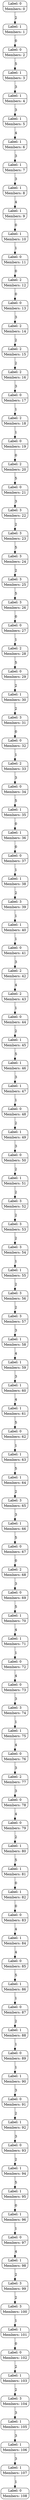 digraph G {
  node [shape=Mrecord];
  room_50 [label="{Label: 0|Members: 50}"];
  room_56 [label="{Label: 3|Members: 56}"];
  room_54 [label="{Label: 3|Members: 54}"];
  room_38 [label="{Label: 1|Members: 38}"];
  room_32 [label="{Label: 0|Members: 32}"];
  room_36 [label="{Label: 1|Members: 36}"];
  room_37 [label="{Label: 0|Members: 37}"];
  room_49 [label="{Label: 1|Members: 49}"];
  room_61 [label="{Label: 1|Members: 61}"];
  room_48 [label="{Label: 0|Members: 48}"];
  room_64 [label="{Label: 1|Members: 64}"];
  room_68 [label="{Label: 2|Members: 68}"];
  room_72 [label="{Label: 0|Members: 72}"];
  room_45 [label="{Label: 1|Members: 45}"];
  room_0 [label="{Label: 0|Members: 0}"];
  room_19 [label="{Label: 0|Members: 19}"];
  room_13 [label="{Label: 0|Members: 13}"];
  room_34 [label="{Label: 0|Members: 34}"];
  room_40 [label="{Label: 1|Members: 40}"];
  room_3 [label="{Label: 1|Members: 3}"];
  room_33 [label="{Label: 2|Members: 33}"];
  room_73 [label="{Label: 0|Members: 73}"];
  room_93 [label="{Label: 0|Members: 93}"];
  room_92 [label="{Label: 1|Members: 92}"];
  room_83 [label="{Label: 0|Members: 83}"];
  room_94 [label="{Label: 1|Members: 94}"];
  room_97 [label="{Label: 0|Members: 97}"];
  room_80 [label="{Label: 1|Members: 80}"];
  room_102 [label="{Label: 0|Members: 102}"];
  room_52 [label="{Label: 3|Members: 52}"];
  room_18 [label="{Label: 2|Members: 18}"];
  room_90 [label="{Label: 1|Members: 90}"];
  room_103 [label="{Label: 1|Members: 103}"];
  room_108 [label="{Label: 0|Members: 108}"];
  room_17 [label="{Label: 0|Members: 17}"];
  room_99 [label="{Label: 3|Members: 99}"];
  room_86 [label="{Label: 1|Members: 86}"];
  room_67 [label="{Label: 0|Members: 67}"];
  room_60 [label="{Label: 1|Members: 60}"];
  room_98 [label="{Label: 1|Members: 98}"];
  room_78 [label="{Label: 0|Members: 78}"];
  room_31 [label="{Label: 3|Members: 31}"];
  room_46 [label="{Label: 1|Members: 46}"];
  room_85 [label="{Label: 0|Members: 85}"];
  room_84 [label="{Label: 1|Members: 84}"];
  room_76 [label="{Label: 0|Members: 76}"];
  room_27 [label="{Label: 0|Members: 27}"];
  room_39 [label="{Label: 3|Members: 39}"];
  room_7 [label="{Label: 1|Members: 7}"];
  room_26 [label="{Label: 3|Members: 26}"];
  room_42 [label="{Label: 2|Members: 42}"];
  room_6 [label="{Label: 1|Members: 6}"];
  room_66 [label="{Label: 1|Members: 66}"];
  room_70 [label="{Label: 1|Members: 70}"];
  room_9 [label="{Label: 1|Members: 9}"];
  room_71 [label="{Label: 1|Members: 71}"];
  room_82 [label="{Label: 1|Members: 82}"];
  room_41 [label="{Label: 0|Members: 41}"];
  room_81 [label="{Label: 1|Members: 81}"];
  room_4 [label="{Label: 1|Members: 4}"];
  room_24 [label="{Label: 3|Members: 24}"];
  room_2 [label="{Label: 0|Members: 2}"];
  room_44 [label="{Label: 0|Members: 44}"];
  room_87 [label="{Label: 0|Members: 87}"];
  room_57 [label="{Label: 3|Members: 57}"];
  room_100 [label="{Label: 3|Members: 100}"];
  room_101 [label="{Label: 1|Members: 101}"];
  room_1 [label="{Label: 1|Members: 1}"];
  room_96 [label="{Label: 1|Members: 96}"];
  room_88 [label="{Label: 1|Members: 88}"];
  room_15 [label="{Label: 2|Members: 15}"];
  room_16 [label="{Label: 2|Members: 16}"];
  room_89 [label="{Label: 0|Members: 89}"];
  room_95 [label="{Label: 1|Members: 95}"];
  room_104 [label="{Label: 3|Members: 104}"];
  room_35 [label="{Label: 1|Members: 35}"];
  room_55 [label="{Label: 1|Members: 55}"];
  room_74 [label="{Label: 3|Members: 74}"];
  room_107 [label="{Label: 1|Members: 107}"];
  room_62 [label="{Label: 0|Members: 62}"];
  room_11 [label="{Label: 0|Members: 11}"];
  room_20 [label="{Label: 2|Members: 20}"];
  room_8 [label="{Label: 1|Members: 8}"];
  room_23 [label="{Label: 3|Members: 23}"];
  room_47 [label="{Label: 1|Members: 47}"];
  room_30 [label="{Label: 1|Members: 30}"];
  room_51 [label="{Label: 1|Members: 51}"];
  room_69 [label="{Label: 0|Members: 69}"];
  room_77 [label="{Label: 2|Members: 77}"];
  room_29 [label="{Label: 0|Members: 29}"];
  room_75 [label="{Label: 1|Members: 75}"];
  room_53 [label="{Label: 3|Members: 53}"];
  room_59 [label="{Label: 1|Members: 59}"];
  room_22 [label="{Label: 3|Members: 22}"];
  room_10 [label="{Label: 1|Members: 10}"];
  room_63 [label="{Label: 1|Members: 63}"];
  room_105 [label="{Label: 1|Members: 105}"];
  room_21 [label="{Label: 0|Members: 21}"];
  room_28 [label="{Label: 2|Members: 28}"];
  room_65 [label="{Label: 3|Members: 65}"];
  room_12 [label="{Label: 2|Members: 12}"];
  room_25 [label="{Label: 3|Members: 25}"];
  room_79 [label="{Label: 0|Members: 79}"];
  room_58 [label="{Label: 1|Members: 58}"];
  room_14 [label="{Label: 2|Members: 14}"];
  room_43 [label="{Label: 2|Members: 43}"];
  room_91 [label="{Label: 0|Members: 91}"];
  room_5 [label="{Label: 1|Members: 5}"];
  room_106 [label="{Label: 1|Members: 106}"];
  room_50 -> room_51 [label="2"];
  room_56 -> room_57 [label="2"];
  room_54 -> room_55 [label="1"];
  room_38 -> room_39 [label="2"];
  room_32 -> room_33 [label="1"];
  room_36 -> room_37 [label="0"];
  room_37 -> room_38 [label="1"];
  room_49 -> room_50 [label="3"];
  room_61 -> room_62 [label="5"];
  room_48 -> room_49 [label="2"];
  room_64 -> room_65 [label="2"];
  room_68 -> room_69 [label="3"];
  room_72 -> room_73 [label="4"];
  room_45 -> room_46 [label="5"];
  room_0 -> room_1 [label="2"];
  room_19 -> room_20 [label="0"];
  room_13 -> room_14 [label="3"];
  room_34 -> room_35 [label="5"];
  room_40 -> room_41 [label="1"];
  room_3 -> room_4 [label="3"];
  room_33 -> room_34 [label="3"];
  room_73 -> room_74 [label="3"];
  room_93 -> room_94 [label="2"];
  room_92 -> room_93 [label="3"];
  room_83 -> room_84 [label="4"];
  room_94 -> room_95 [label="5"];
  room_97 -> room_98 [label="4"];
  room_80 -> room_81 [label="5"];
  room_102 -> room_103 [label="2"];
  room_52 -> room_53 [label="2"];
  room_18 -> room_19 [label="1"];
  room_90 -> room_91 [label="3"];
  room_103 -> room_104 [label="2"];
  room_17 -> room_18 [label="1"];
  room_99 -> room_100 [label="2"];
  room_86 -> room_87 [label="1"];
  room_67 -> room_68 [label="0"];
  room_60 -> room_61 [label="4"];
  room_98 -> room_99 [label="2"];
  room_78 -> room_79 [label="4"];
  room_31 -> room_32 [label="0"];
  room_46 -> room_47 [label="3"];
  room_85 -> room_86 [label="5"];
  room_84 -> room_85 [label="4"];
  room_76 -> room_77 [label="3"];
  room_27 -> room_28 [label="1"];
  room_39 -> room_40 [label="1"];
  room_7 -> room_8 [label="3"];
  room_26 -> room_27 [label="0"];
  room_42 -> room_43 [label="4"];
  room_6 -> room_7 [label="3"];
  room_66 -> room_67 [label="5"];
  room_70 -> room_71 [label="4"];
  room_9 -> room_10 [label="0"];
  room_71 -> room_72 [label="1"];
  room_82 -> room_83 [label="0"];
  room_41 -> room_42 [label="3"];
  room_81 -> room_82 [label="0"];
  room_4 -> room_5 [label="3"];
  room_24 -> room_25 [label="2"];
  room_2 -> room_3 [label="5"];
  room_44 -> room_45 [label="2"];
  room_87 -> room_88 [label="2"];
  room_57 -> room_58 [label="3"];
  room_100 -> room_101 [label="1"];
  room_101 -> room_102 [label="0"];
  room_1 -> room_2 [label="0"];
  room_96 -> room_97 [label="1"];
  room_88 -> room_89 [label="1"];
  room_15 -> room_16 [label="2"];
  room_16 -> room_17 [label="3"];
  room_89 -> room_90 [label="1"];
  room_95 -> room_96 [label="0"];
  room_104 -> room_105 [label="3"];
  room_35 -> room_36 [label="0"];
  room_55 -> room_56 [label="2"];
  room_74 -> room_75 [label="1"];
  room_107 -> room_108 [label="1"];
  room_62 -> room_63 [label="1"];
  room_11 -> room_12 [label="0"];
  room_20 -> room_21 [label="5"];
  room_8 -> room_9 [label="4"];
  room_23 -> room_24 [label="5"];
  room_47 -> room_48 [label="1"];
  room_30 -> room_31 [label="2"];
  room_51 -> room_52 [label="2"];
  room_69 -> room_70 [label="5"];
  room_77 -> room_78 [label="3"];
  room_29 -> room_30 [label="2"];
  room_75 -> room_76 [label="4"];
  room_53 -> room_54 [label="2"];
  room_59 -> room_60 [label="3"];
  room_22 -> room_23 [label="2"];
  room_10 -> room_11 [label="1"];
  room_63 -> room_64 [label="5"];
  room_105 -> room_106 [label="3"];
  room_21 -> room_22 [label="3"];
  room_28 -> room_29 [label="5"];
  room_65 -> room_66 [label="3"];
  room_12 -> room_13 [label="0"];
  room_25 -> room_26 [label="5"];
  room_79 -> room_80 [label="2"];
  room_58 -> room_59 [label="4"];
  room_14 -> room_15 [label="2"];
  room_43 -> room_44 [label="1"];
  room_91 -> room_92 [label="2"];
  room_5 -> room_6 [label="4"];
  room_106 -> room_107 [label="3"];
}
